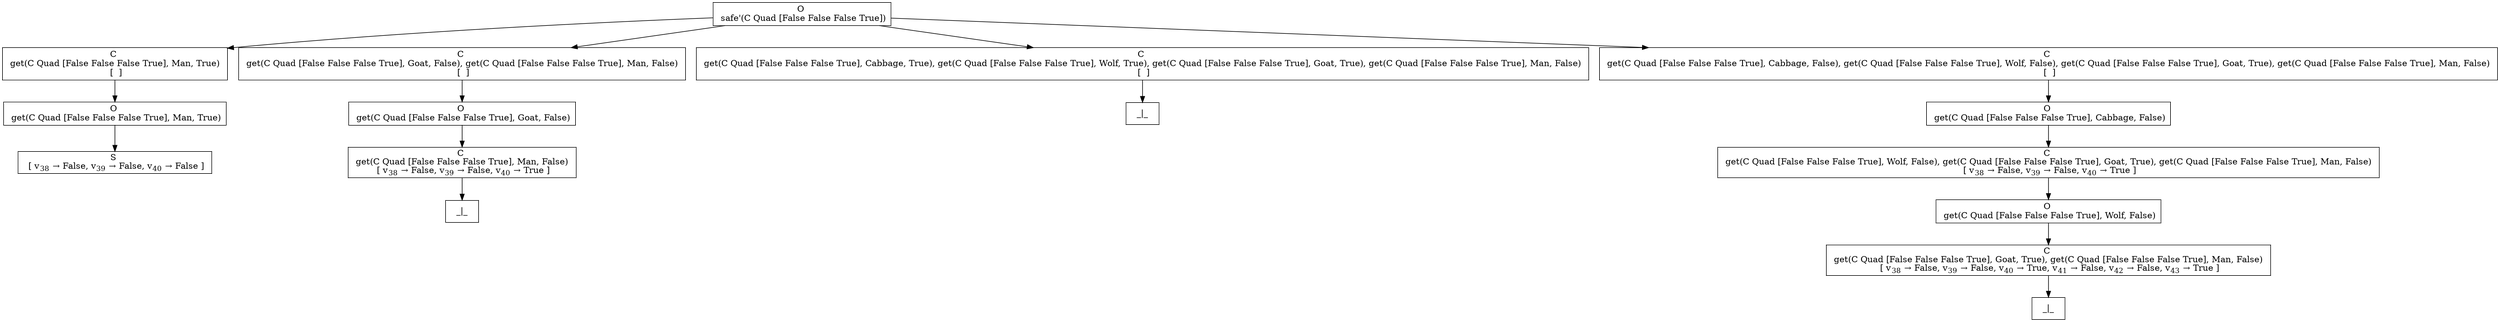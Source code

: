 digraph {
    graph [rankdir=TB
          ,bgcolor=transparent];
    node [shape=box
         ,fillcolor=white
         ,style=filled];
    0 [label=<O <BR/> safe'(C Quad [False False False True])>];
    1 [label=<C <BR/> get(C Quad [False False False True], Man, True) <BR/>  [  ] >];
    2 [label=<C <BR/> get(C Quad [False False False True], Goat, False), get(C Quad [False False False True], Man, False) <BR/>  [  ] >];
    3 [label=<C <BR/> get(C Quad [False False False True], Cabbage, True), get(C Quad [False False False True], Wolf, True), get(C Quad [False False False True], Goat, True), get(C Quad [False False False True], Man, False) <BR/>  [  ] >];
    4 [label=<C <BR/> get(C Quad [False False False True], Cabbage, False), get(C Quad [False False False True], Wolf, False), get(C Quad [False False False True], Goat, True), get(C Quad [False False False True], Man, False) <BR/>  [  ] >];
    5 [label=<O <BR/> get(C Quad [False False False True], Man, True)>];
    6 [label=<S <BR/>  [ v<SUB>38</SUB> &rarr; False, v<SUB>39</SUB> &rarr; False, v<SUB>40</SUB> &rarr; False ] >];
    7 [label=<O <BR/> get(C Quad [False False False True], Goat, False)>];
    8 [label=<C <BR/> get(C Quad [False False False True], Man, False) <BR/>  [ v<SUB>38</SUB> &rarr; False, v<SUB>39</SUB> &rarr; False, v<SUB>40</SUB> &rarr; True ] >];
    9 [label=<_|_>];
    10 [label=<_|_>];
    11 [label=<O <BR/> get(C Quad [False False False True], Cabbage, False)>];
    12 [label=<C <BR/> get(C Quad [False False False True], Wolf, False), get(C Quad [False False False True], Goat, True), get(C Quad [False False False True], Man, False) <BR/>  [ v<SUB>38</SUB> &rarr; False, v<SUB>39</SUB> &rarr; False, v<SUB>40</SUB> &rarr; True ] >];
    13 [label=<O <BR/> get(C Quad [False False False True], Wolf, False)>];
    14 [label=<C <BR/> get(C Quad [False False False True], Goat, True), get(C Quad [False False False True], Man, False) <BR/>  [ v<SUB>38</SUB> &rarr; False, v<SUB>39</SUB> &rarr; False, v<SUB>40</SUB> &rarr; True, v<SUB>41</SUB> &rarr; False, v<SUB>42</SUB> &rarr; False, v<SUB>43</SUB> &rarr; True ] >];
    15 [label=<_|_>];
    0 -> 1 [label=""];
    0 -> 2 [label=""];
    0 -> 3 [label=""];
    0 -> 4 [label=""];
    1 -> 5 [label=""];
    2 -> 7 [label=""];
    3 -> 10 [label=""];
    4 -> 11 [label=""];
    5 -> 6 [label=""];
    7 -> 8 [label=""];
    8 -> 9 [label=""];
    11 -> 12 [label=""];
    12 -> 13 [label=""];
    13 -> 14 [label=""];
    14 -> 15 [label=""];
}